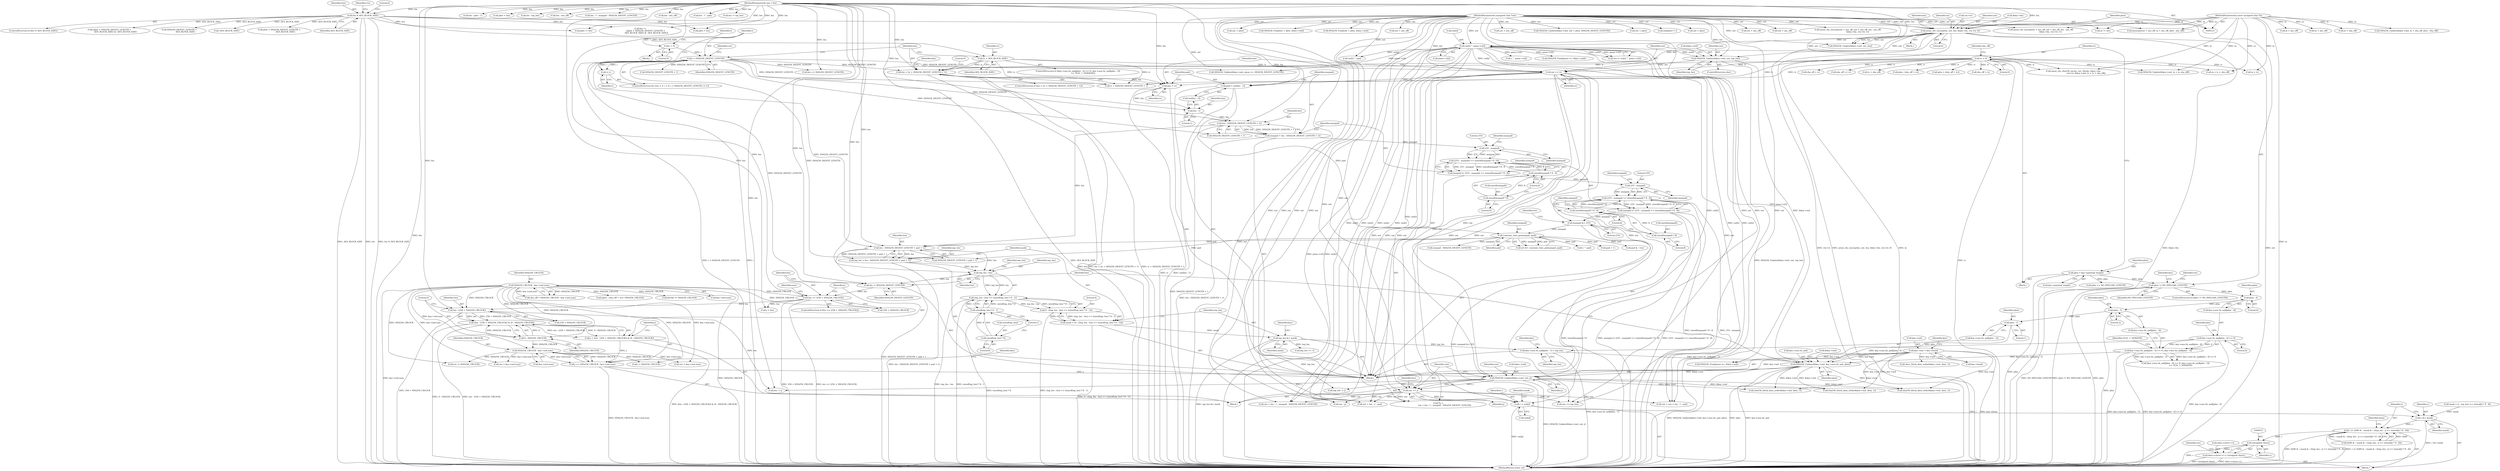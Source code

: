 digraph "0_openssl_68595c0c2886e7942a14f98c17a55a88afb6c292_0@pointer" {
"1000870" [label="(Call,c = out[j])"];
"1000580" [label="(Call,out += iv)"];
"1000142" [label="(Call,iv = 0)"];
"1000534" [label="(Call,iv = AES_BLOCK_SIZE)"];
"1000169" [label="(Call,len % AES_BLOCK_SIZE)"];
"1000127" [label="(MethodParameterIn,size_t len)"];
"1000553" [label="(Call,out[i] ^ pmac->c[i])"];
"1000480" [label="(Call,aesni_cbc_encrypt(in, out, len, &key->ks, ctx->iv, 0))"];
"1000126" [label="(MethodParameterIn,const unsigned char *in)"];
"1000125" [label="(MethodParameterIn,unsigned char *out)"];
"1000573" [label="(Call,SHA256_Update(&key->md, out, inp_len))"];
"1000724" [label="(Call,out += j)"];
"1000717" [label="(Call,SHA256_Update(&key->md, out, j))"];
"1000676" [label="(Call,SHA256_Update(&key->md, key->aux.tls_aad, plen))"];
"1000669" [label="(Call,key->md = key->head)"];
"1000512" [label="(Call,key->aux.tls_aad[plen - 4] << 8 | key->aux.tls_aad[plen - 3])"];
"1000513" [label="(Call,key->aux.tls_aad[plen - 4] << 8)"];
"1000658" [label="(Call,key->aux.tls_aad[plen - 1] = inp_len)"];
"1000655" [label="(Call,inp_len &= mask)"];
"1000641" [label="(Call,mask = (0 - ((inp_len - len) >> (sizeof(inp_len) * 8 - 1))))"];
"1000643" [label="(Call,0 - ((inp_len - len) >> (sizeof(inp_len) * 8 - 1)))"];
"1000645" [label="(Call,(inp_len - len) >> (sizeof(inp_len) * 8 - 1))"];
"1000646" [label="(Call,inp_len - len)"];
"1000632" [label="(Call,inp_len = len - (SHA256_DIGEST_LENGTH + pad + 1))"];
"1000634" [label="(Call,len - (SHA256_DIGEST_LENGTH + pad + 1))"];
"1000595" [label="(Call,len - (SHA256_DIGEST_LENGTH + 1))"];
"1000590" [label="(Call,len - 1)"];
"1000583" [label="(Call,len -= iv)"];
"1000563" [label="(Call,len < (iv + SHA256_DIGEST_LENGTH + 1))"];
"1000546" [label="(Call,i < SHA256_DIGEST_LENGTH)"];
"1000549" [label="(Call,i++)"];
"1000543" [label="(Call,i = 0)"];
"1000629" [label="(Call,constant_time_ge(maxpad, pad))"];
"1000624" [label="(Call,maxpad &= 255)"];
"1000612" [label="(Call,maxpad |= (255 - maxpad) >> (sizeof(maxpad) * 8 - 8))"];
"1000614" [label="(Call,(255 - maxpad) >> (sizeof(maxpad) * 8 - 8))"];
"1000615" [label="(Call,255 - maxpad)"];
"1000600" [label="(Call,maxpad |= (255 - maxpad) >> (sizeof(maxpad) * 8 - 8))"];
"1000602" [label="(Call,(255 - maxpad) >> (sizeof(maxpad) * 8 - 8))"];
"1000603" [label="(Call,255 - maxpad)"];
"1000593" [label="(Call,maxpad = len - (SHA256_DIGEST_LENGTH + 1))"];
"1000606" [label="(Call,sizeof(maxpad) * 8 - 8)"];
"1000607" [label="(Call,sizeof(maxpad) * 8)"];
"1000618" [label="(Call,sizeof(maxpad) * 8 - 8)"];
"1000619" [label="(Call,sizeof(maxpad) * 8)"];
"1000586" [label="(Call,pad = out[len - 1])"];
"1000649" [label="(Call,sizeof(inp_len) * 8 - 1)"];
"1000650" [label="(Call,sizeof(inp_len) * 8)"];
"1000665" [label="(Call,plen - 1)"];
"1000530" [label="(Call,plen - 3)"];
"1000520" [label="(Call,plen - 4)"];
"1000493" [label="(Call,plen != NO_PAYLOAD_LENGTH)"];
"1000136" [label="(Call,plen = key->payload_length)"];
"1000708" [label="(Call,j += SHA256_CBLOCK - key->md.num)"];
"1000710" [label="(Call,SHA256_CBLOCK - key->md.num)"];
"1000705" [label="(Call,0 - SHA256_CBLOCK)"];
"1000156" [label="(Call,SHA256_CBLOCK - key->md.num)"];
"1000697" [label="(Call,j = (len - (256 + SHA256_CBLOCK)) & (0 - SHA256_CBLOCK))"];
"1000699" [label="(Call,(len - (256 + SHA256_CBLOCK)) & (0 - SHA256_CBLOCK))"];
"1000700" [label="(Call,len - (256 + SHA256_CBLOCK))"];
"1000691" [label="(Call,len >= (256 + SHA256_CBLOCK))"];
"1000687" [label="(Call,len -= SHA256_DIGEST_LENGTH)"];
"1000887" [label="(Call,c &= mask)"];
"1000890" [label="(Call,c |= 0x80 & ~mask & ~((inp_len - j) >> (sizeof(j) * 8 - 8)))"];
"1000914" [label="(Call,(unsigned char)c)"];
"1000907" [label="(Call,data->c[res++] = (unsigned char)c)"];
"1000726" [label="(Identifier,j)"];
"1000708" [label="(Call,j += SHA256_CBLOCK - key->md.num)"];
"1000618" [label="(Call,sizeof(maxpad) * 8 - 8)"];
"1000538" [label="(ControlStructure,for (res = 0, i = 0; i < SHA256_DIGEST_LENGTH; i++))"];
"1000611" [label="(Literal,8)"];
"1000656" [label="(Identifier,inp_len)"];
"1000549" [label="(Call,i++)"];
"1000876" [label="(Identifier,mask)"];
"1000691" [label="(Call,len >= (256 + SHA256_CBLOCK))"];
"1000605" [label="(Identifier,maxpad)"];
"1000188" [label="(Call,len !=\n                 ((plen + SHA256_DIGEST_LENGTH +\n                   AES_BLOCK_SIZE) & -AES_BLOCK_SIZE))"];
"1000461" [label="(Block,)"];
"1001879" [label="(Call,pad & ~res)"];
"1000622" [label="(Literal,8)"];
"1000720" [label="(Identifier,key)"];
"1000393" [label="(Call,SHA256_Final(out + plen, &key->md))"];
"1000574" [label="(Call,&key->md)"];
"1000483" [label="(Identifier,len)"];
"1000671" [label="(Identifier,key)"];
"1000706" [label="(Literal,0)"];
"1000724" [label="(Call,out += j)"];
"1000890" [label="(Call,c |= 0x80 & ~mask & ~((inp_len - j) >> (sizeof(j) * 8 - 8)))"];
"1000572" [label="(ControlStructure,else)"];
"1000544" [label="(Identifier,i)"];
"1000183" [label="(Call,plen = len)"];
"1001743" [label="(Call,maxpad - SHA256_DIGEST_LENGTH)"];
"1000532" [label="(Literal,3)"];
"1000262" [label="(Call,in + iv)"];
"1001696" [label="(Call,sha1_block_data_order(&key->md, data, 1))"];
"1000648" [label="(Identifier,len)"];
"1000709" [label="(Identifier,j)"];
"1000693" [label="(Call,256 + SHA256_CBLOCK)"];
"1000443" [label="(Call,in + aes_off)"];
"1000634" [label="(Call,len - (SHA256_DIGEST_LENGTH + pad + 1))"];
"1000125" [label="(MethodParameterIn,unsigned char *out)"];
"1000285" [label="(Call,iv + sha_off)"];
"1000369" [label="(Call,SHA256_Final(out + plen, &key->md))"];
"1000670" [label="(Call,key->md)"];
"1000481" [label="(Identifier,in)"];
"1000613" [label="(Identifier,maxpad)"];
"1000535" [label="(Identifier,iv)"];
"1000446" [label="(Call,out + aes_off)"];
"1000426" [label="(Call,out + aes_off)"];
"1000257" [label="(Call,SHA256_Update(&key->md, in + iv, sha_off))"];
"1001710" [label="(Call,SHA256_Update(&key->md, pmac->c, SHA256_DIGEST_LENGTH))"];
"1000646" [label="(Call,inp_len - len)"];
"1000585" [label="(Identifier,iv)"];
"1000520" [label="(Call,plen - 4)"];
"1000701" [label="(Identifier,len)"];
"1000681" [label="(Call,key->aux.tls_aad)"];
"1000737" [label="(Identifier,mac)"];
"1000914" [label="(Call,(unsigned char)c)"];
"1000564" [label="(Identifier,len)"];
"1000624" [label="(Call,maxpad &= 255)"];
"1001887" [label="(Call,out + len - 1 - pad)"];
"1000587" [label="(Identifier,pad)"];
"1000128" [label="(Block,)"];
"1000595" [label="(Call,len - (SHA256_DIGEST_LENGTH + 1))"];
"1001822" [label="(Call,c ^ pmac->c[i])"];
"1000363" [label="(Call,in + aes_off)"];
"1000513" [label="(Call,key->aux.tls_aad[plen - 4] << 8)"];
"1000539" [label="(Block,)"];
"1000666" [label="(Identifier,plen)"];
"1000712" [label="(Call,key->md.num)"];
"1000619" [label="(Call,sizeof(maxpad) * 8)"];
"1000143" [label="(Identifier,iv)"];
"1000407" [label="(Call,len - plen - 1)"];
"1000722" [label="(Identifier,out)"];
"1000250" [label="(Call,plen - (sha_off + iv))"];
"1000592" [label="(Literal,1)"];
"1000606" [label="(Call,sizeof(maxpad) * 8 - 8)"];
"1000692" [label="(Identifier,len)"];
"1000892" [label="(Call,0x80 & ~mask & ~((inp_len - j) >> (sizeof(j) * 8 - 8)))"];
"1000522" [label="(Literal,4)"];
"1000565" [label="(Call,iv + SHA256_DIGEST_LENGTH + 1)"];
"1000514" [label="(Call,key->aux.tls_aad[plen - 4])"];
"1000521" [label="(Identifier,plen)"];
"1000697" [label="(Call,j = (len - (256 + SHA256_CBLOCK)) & (0 - SHA256_CBLOCK))"];
"1000916" [label="(Identifier,c)"];
"1000356" [label="(Call,in != out)"];
"1000573" [label="(Call,SHA256_Update(&key->md, out, inp_len))"];
"1000662" [label="(Identifier,key)"];
"1000667" [label="(Literal,1)"];
"1001383" [label="(Call,sha256_block_data_order(&key->md, data, 1))"];
"1000698" [label="(Identifier,j)"];
"1000889" [label="(Identifier,mask)"];
"1000576" [label="(Identifier,key)"];
"1000563" [label="(Call,len < (iv + SHA256_DIGEST_LENGTH + 1))"];
"1000547" [label="(Identifier,i)"];
"1000676" [label="(Call,SHA256_Update(&key->md, key->aux.tls_aad, plen))"];
"1000488" [label="(Call,ctx->iv)"];
"1000642" [label="(Identifier,mask)"];
"1000582" [label="(Identifier,iv)"];
"1000412" [label="(Call,plen < len)"];
"1000687" [label="(Call,len -= SHA256_DIGEST_LENGTH)"];
"1000180" [label="(Call,plen == NO_PAYLOAD_LENGTH)"];
"1000127" [label="(MethodParameterIn,size_t len)"];
"1000534" [label="(Call,iv = AES_BLOCK_SIZE)"];
"1000603" [label="(Call,255 - maxpad)"];
"1000597" [label="(Call,SHA256_DIGEST_LENGTH + 1)"];
"1000590" [label="(Call,len - 1)"];
"1000579" [label="(Identifier,inp_len)"];
"1001632" [label="(Call,SHA256_Final(pmac->c, &key->md))"];
"1000628" [label="(Identifier,ret)"];
"1000658" [label="(Call,key->aux.tls_aad[plen - 1] = inp_len)"];
"1000891" [label="(Identifier,c)"];
"1000696" [label="(Block,)"];
"1000359" [label="(Call,memcpy(out + aes_off, in + aes_off, plen - aes_off))"];
"1000644" [label="(Literal,0)"];
"1000725" [label="(Identifier,out)"];
"1000710" [label="(Call,SHA256_CBLOCK - key->md.num)"];
"1000384" [label="(Call,SHA256_Update(&key->md, out + plen, SHA256_DIGEST_LENGTH))"];
"1000493" [label="(Call,plen != NO_PAYLOAD_LENGTH)"];
"1000907" [label="(Call,data->c[res++] = (unsigned char)c)"];
"1000249" [label="(Call,(plen - (sha_off + iv)) / SHA256_CBLOCK)"];
"1000620" [label="(Call,sizeof(maxpad))"];
"1000370" [label="(Call,out + plen)"];
"1001663" [label="(Call,len - inp_len)"];
"1000137" [label="(Identifier,plen)"];
"1000429" [label="(Call,len - aes_off)"];
"1001739" [label="(Call,len - 1 - maxpad - SHA256_DIGEST_LENGTH)"];
"1000609" [label="(Identifier,maxpad)"];
"1000888" [label="(Identifier,c)"];
"1000659" [label="(Call,key->aux.tls_aad[plen - 1])"];
"1000171" [label="(Identifier,AES_BLOCK_SIZE)"];
"1000608" [label="(Call,sizeof(maxpad))"];
"1001735" [label="(Call,*p =\n                    out + len - 1 - maxpad - SHA256_DIGEST_LENGTH)"];
"1000545" [label="(Literal,0)"];
"1000711" [label="(Identifier,SHA256_CBLOCK)"];
"1000580" [label="(Call,out += iv)"];
"1000554" [label="(Call,out[i])"];
"1000562" [label="(ControlStructure,if (len < (iv + SHA256_DIGEST_LENGTH + 1)))"];
"1000533" [label="(Identifier,TLS1_1_VERSION)"];
"1000417" [label="(Call,out[plen] = l)"];
"1000394" [label="(Call,out + plen)"];
"1000673" [label="(Call,key->head)"];
"1000645" [label="(Call,(inp_len - len) >> (sizeof(inp_len) * 8 - 1))"];
"1000288" [label="(Call,blocks *= SHA256_CBLOCK)"];
"1001727" [label="(Call,out += inp_len)"];
"1000523" [label="(Literal,8)"];
"1000875" [label="(Call,mask = (j - inp_len) >> (sizeof(j) * 8 - 8))"];
"1000631" [label="(Identifier,pad)"];
"1000147" [label="(Identifier,sha_off)"];
"1000548" [label="(Identifier,SHA256_DIGEST_LENGTH)"];
"1000543" [label="(Call,i = 0)"];
"1000871" [label="(Identifier,c)"];
"1000654" [label="(Literal,1)"];
"1000242" [label="(Call,plen > (sha_off + iv))"];
"1000244" [label="(Call,sha_off + iv)"];
"1000546" [label="(Call,i < SHA256_DIGEST_LENGTH)"];
"1000168" [label="(ControlStructure,if (len % AES_BLOCK_SIZE))"];
"1000583" [label="(Call,len -= iv)"];
"1000853" [label="(Call,res = key->md.num)"];
"1000578" [label="(Identifier,out)"];
"1000908" [label="(Call,data->c[res++])"];
"1000423" [label="(Call,out + aes_off)"];
"1000571" [label="(Literal,0)"];
"1000190" [label="(Call,(plen + SHA256_DIGEST_LENGTH +\n                   AES_BLOCK_SIZE) & -AES_BLOCK_SIZE)"];
"1000170" [label="(Identifier,len)"];
"1000730" [label="(Call,inp_len -= j)"];
"1000677" [label="(Call,&key->md)"];
"1000614" [label="(Call,(255 - maxpad) >> (sizeof(maxpad) * 8 - 8))"];
"1000550" [label="(Identifier,i)"];
"1000636" [label="(Call,SHA256_DIGEST_LENGTH + pad + 1)"];
"1000584" [label="(Identifier,len)"];
"1000510" [label="(ControlStructure,if ((key->aux.tls_aad[plen - 4] << 8 | key->aux.tls_aad[plen - 3])\n                >= TLS1_1_VERSION))"];
"1001099" [label="(Call,i < SHA256_CBLOCK)"];
"1000910" [label="(Identifier,data)"];
"1000530" [label="(Call,plen - 3)"];
"1000650" [label="(Call,sizeof(inp_len) * 8)"];
"1000627" [label="(Call,ret &= constant_time_ge(maxpad, pad))"];
"1000158" [label="(Call,key->md.num)"];
"1001935" [label="(Call,SHA256_Update(&key->md, out, len))"];
"1000495" [label="(Identifier,NO_PAYLOAD_LENGTH)"];
"1000588" [label="(Call,out[len - 1])"];
"1000144" [label="(Literal,0)"];
"1000617" [label="(Identifier,maxpad)"];
"1000604" [label="(Literal,255)"];
"1000449" [label="(Call,len - aes_off)"];
"1000193" [label="(Call,SHA256_DIGEST_LENGTH +\n                   AES_BLOCK_SIZE)"];
"1000482" [label="(Identifier,out)"];
"1000492" [label="(ControlStructure,if (plen != NO_PAYLOAD_LENGTH))"];
"1000616" [label="(Literal,255)"];
"1000727" [label="(Call,len -= j)"];
"1000641" [label="(Call,mask = (0 - ((inp_len - len) >> (sizeof(inp_len) * 8 - 1))))"];
"1000718" [label="(Call,&key->md)"];
"1000552" [label="(Identifier,res)"];
"1000138" [label="(Call,key->payload_length)"];
"1000717" [label="(Call,SHA256_Update(&key->md, out, j))"];
"1000142" [label="(Call,iv = 0)"];
"1000705" [label="(Call,0 - SHA256_CBLOCK)"];
"1001737" [label="(Call,out + len - 1 - maxpad - SHA256_DIGEST_LENGTH)"];
"1000633" [label="(Identifier,inp_len)"];
"1000655" [label="(Call,inp_len &= mask)"];
"1000169" [label="(Call,len % AES_BLOCK_SIZE)"];
"1000496" [label="(Block,)"];
"1000360" [label="(Call,out + aes_off)"];
"1000632" [label="(Call,inp_len = len - (SHA256_DIGEST_LENGTH + pad + 1))"];
"1000702" [label="(Call,256 + SHA256_CBLOCK)"];
"1000700" [label="(Call,len - (256 + SHA256_CBLOCK))"];
"1000643" [label="(Call,0 - ((inp_len - len) >> (sizeof(inp_len) * 8 - 1)))"];
"1000581" [label="(Identifier,out)"];
"1000176" [label="(Identifier,ctx)"];
"1000484" [label="(Call,&key->ks)"];
"1000591" [label="(Identifier,len)"];
"1001889" [label="(Call,len - 1 - pad)"];
"1000586" [label="(Call,pad = out[len - 1])"];
"1000511" [label="(Call,(key->aux.tls_aad[plen - 4] << 8 | key->aux.tls_aad[plen - 3])\n                >= TLS1_1_VERSION)"];
"1001944" [label="(MethodReturn,static int)"];
"1000283" [label="(Call,in + iv + sha_off)"];
"1001909" [label="(Call,out[i] ^ pad)"];
"1000652" [label="(Identifier,inp_len)"];
"1000635" [label="(Identifier,len)"];
"1000596" [label="(Identifier,len)"];
"1001938" [label="(Identifier,key)"];
"1000918" [label="(Call,res != SHA256_CBLOCK)"];
"1001730" [label="(Call,len -= inp_len)"];
"1000668" [label="(Identifier,inp_len)"];
"1000868" [label="(Block,)"];
"1000607" [label="(Call,sizeof(maxpad) * 8)"];
"1001719" [label="(Call,SHA256_Final(pmac->c, &key->md))"];
"1000602" [label="(Call,(255 - maxpad) >> (sizeof(maxpad) * 8 - 8))"];
"1000507" [label="(Identifier,ret)"];
"1001622" [label="(Call,len += SHA256_DIGEST_LENGTH)"];
"1000612" [label="(Call,maxpad |= (255 - maxpad) >> (sizeof(maxpad) * 8 - 8))"];
"1001625" [label="(Call,res = key->md.num)"];
"1001799" [label="(Call,c ^ pad)"];
"1000551" [label="(Call,res |= out[i] ^ pmac->c[i])"];
"1000268" [label="(Call,aesni_cbc_sha256_enc(in, out, blocks, &key->ks,\n                                       ctx->iv, &key->md, in + iv + sha_off))"];
"1000630" [label="(Identifier,maxpad)"];
"1001148" [label="(Call,sha256_block_data_order(&key->md, data, 1))"];
"1000690" [label="(ControlStructure,if (len >= (256 + SHA256_CBLOCK)))"];
"1000870" [label="(Call,c = out[j])"];
"1000626" [label="(Literal,255)"];
"1000531" [label="(Identifier,plen)"];
"1000442" [label="(Call,aesni_cbc_encrypt(in + aes_off, out + aes_off, len - aes_off,\n                              &key->ks, ctx->iv, 1))"];
"1000491" [label="(Literal,0)"];
"1000157" [label="(Identifier,SHA256_CBLOCK)"];
"1000601" [label="(Identifier,maxpad)"];
"1000651" [label="(Call,sizeof(inp_len))"];
"1000621" [label="(Identifier,maxpad)"];
"1000638" [label="(Call,pad + 1)"];
"1000136" [label="(Call,plen = key->payload_length)"];
"1000863" [label="(Call,j < len)"];
"1000623" [label="(Literal,8)"];
"1000512" [label="(Call,key->aux.tls_aad[plen - 4] << 8 | key->aux.tls_aad[plen - 3])"];
"1000707" [label="(Identifier,SHA256_CBLOCK)"];
"1000688" [label="(Identifier,len)"];
"1000872" [label="(Call,out[j])"];
"1000252" [label="(Call,sha_off + iv)"];
"1000649" [label="(Call,sizeof(inp_len) * 8 - 1)"];
"1000422" [label="(Call,aesni_cbc_encrypt(out + aes_off, out + aes_off, len - aes_off,\n                              &key->ks, ctx->iv, 1))"];
"1000126" [label="(MethodParameterIn,const unsigned char *in)"];
"1000629" [label="(Call,constant_time_ge(maxpad, pad))"];
"1000524" [label="(Call,key->aux.tls_aad[plen - 3])"];
"1000553" [label="(Call,out[i] ^ pmac->c[i])"];
"1000344" [label="(Call,in + sha_off)"];
"1000480" [label="(Call,aesni_cbc_encrypt(in, out, len, &key->ks, ctx->iv, 0))"];
"1000336" [label="(Call,sha_off += iv)"];
"1001885" [label="(Call,out = out + len - 1 - pad)"];
"1000536" [label="(Identifier,AES_BLOCK_SIZE)"];
"1000196" [label="(Call,-AES_BLOCK_SIZE)"];
"1000657" [label="(Identifier,mask)"];
"1000557" [label="(Call,pmac->c[i])"];
"1000567" [label="(Call,SHA256_DIGEST_LENGTH + 1)"];
"1000669" [label="(Call,key->md = key->head)"];
"1000154" [label="(Call,sha_off = SHA256_CBLOCK - key->md.num)"];
"1000686" [label="(Identifier,plen)"];
"1000625" [label="(Identifier,maxpad)"];
"1000887" [label="(Call,c &= mask)"];
"1000615" [label="(Call,255 - maxpad)"];
"1000600" [label="(Call,maxpad |= (255 - maxpad) >> (sizeof(maxpad) * 8 - 8))"];
"1000679" [label="(Identifier,key)"];
"1001749" [label="(Call,out - p)"];
"1000594" [label="(Identifier,maxpad)"];
"1000749" [label="(Call,inp_len << 3)"];
"1000919" [label="(Identifier,res)"];
"1000173" [label="(Literal,0)"];
"1000689" [label="(Identifier,SHA256_DIGEST_LENGTH)"];
"1000723" [label="(Identifier,j)"];
"1000610" [label="(Literal,8)"];
"1000527" [label="(Identifier,key)"];
"1000699" [label="(Call,(len - (256 + SHA256_CBLOCK)) & (0 - SHA256_CBLOCK))"];
"1000593" [label="(Call,maxpad = len - (SHA256_DIGEST_LENGTH + 1))"];
"1000156" [label="(Call,SHA256_CBLOCK - key->md.num)"];
"1000949" [label="(Call,sha256_block_data_order(&key->md, data, 1))"];
"1000653" [label="(Literal,8)"];
"1000191" [label="(Call,plen + SHA256_DIGEST_LENGTH +\n                   AES_BLOCK_SIZE)"];
"1000665" [label="(Call,plen - 1)"];
"1000647" [label="(Identifier,inp_len)"];
"1000494" [label="(Identifier,plen)"];
"1000339" [label="(Call,SHA256_Update(&key->md, in + sha_off, plen - sha_off))"];
"1000389" [label="(Call,out + plen)"];
"1000351" [label="(Call,plen != len)"];
"1000728" [label="(Identifier,len)"];
"1000870" -> "1000868"  [label="AST: "];
"1000870" -> "1000872"  [label="CFG: "];
"1000871" -> "1000870"  [label="AST: "];
"1000872" -> "1000870"  [label="AST: "];
"1000876" -> "1000870"  [label="CFG: "];
"1000870" -> "1001944"  [label="DDG: out[j]"];
"1000580" -> "1000870"  [label="DDG: out"];
"1000724" -> "1000870"  [label="DDG: out"];
"1000125" -> "1000870"  [label="DDG: out"];
"1000870" -> "1000887"  [label="DDG: c"];
"1000580" -> "1000496"  [label="AST: "];
"1000580" -> "1000582"  [label="CFG: "];
"1000581" -> "1000580"  [label="AST: "];
"1000582" -> "1000580"  [label="AST: "];
"1000584" -> "1000580"  [label="CFG: "];
"1000142" -> "1000580"  [label="DDG: iv"];
"1000534" -> "1000580"  [label="DDG: iv"];
"1000553" -> "1000580"  [label="DDG: out[i]"];
"1000573" -> "1000580"  [label="DDG: out"];
"1000125" -> "1000580"  [label="DDG: out"];
"1000580" -> "1000586"  [label="DDG: out"];
"1000580" -> "1000717"  [label="DDG: out"];
"1000580" -> "1000724"  [label="DDG: out"];
"1000580" -> "1001727"  [label="DDG: out"];
"1000580" -> "1001735"  [label="DDG: out"];
"1000580" -> "1001737"  [label="DDG: out"];
"1000580" -> "1001749"  [label="DDG: out"];
"1000580" -> "1001885"  [label="DDG: out"];
"1000580" -> "1001887"  [label="DDG: out"];
"1000142" -> "1000128"  [label="AST: "];
"1000142" -> "1000144"  [label="CFG: "];
"1000143" -> "1000142"  [label="AST: "];
"1000144" -> "1000142"  [label="AST: "];
"1000147" -> "1000142"  [label="CFG: "];
"1000142" -> "1001944"  [label="DDG: iv"];
"1000142" -> "1000242"  [label="DDG: iv"];
"1000142" -> "1000244"  [label="DDG: iv"];
"1000142" -> "1000250"  [label="DDG: iv"];
"1000142" -> "1000252"  [label="DDG: iv"];
"1000142" -> "1000257"  [label="DDG: iv"];
"1000142" -> "1000262"  [label="DDG: iv"];
"1000142" -> "1000268"  [label="DDG: iv"];
"1000142" -> "1000283"  [label="DDG: iv"];
"1000142" -> "1000285"  [label="DDG: iv"];
"1000142" -> "1000336"  [label="DDG: iv"];
"1000142" -> "1000563"  [label="DDG: iv"];
"1000142" -> "1000565"  [label="DDG: iv"];
"1000142" -> "1000583"  [label="DDG: iv"];
"1000534" -> "1000510"  [label="AST: "];
"1000534" -> "1000536"  [label="CFG: "];
"1000535" -> "1000534"  [label="AST: "];
"1000536" -> "1000534"  [label="AST: "];
"1000564" -> "1000534"  [label="CFG: "];
"1000534" -> "1001944"  [label="DDG: AES_BLOCK_SIZE"];
"1000169" -> "1000534"  [label="DDG: AES_BLOCK_SIZE"];
"1000534" -> "1000563"  [label="DDG: iv"];
"1000534" -> "1000565"  [label="DDG: iv"];
"1000534" -> "1000583"  [label="DDG: iv"];
"1000169" -> "1000168"  [label="AST: "];
"1000169" -> "1000171"  [label="CFG: "];
"1000170" -> "1000169"  [label="AST: "];
"1000171" -> "1000169"  [label="AST: "];
"1000173" -> "1000169"  [label="CFG: "];
"1000176" -> "1000169"  [label="CFG: "];
"1000169" -> "1001944"  [label="DDG: len % AES_BLOCK_SIZE"];
"1000169" -> "1001944"  [label="DDG: AES_BLOCK_SIZE"];
"1000169" -> "1001944"  [label="DDG: len"];
"1000127" -> "1000169"  [label="DDG: len"];
"1000169" -> "1000183"  [label="DDG: len"];
"1000169" -> "1000188"  [label="DDG: len"];
"1000169" -> "1000190"  [label="DDG: AES_BLOCK_SIZE"];
"1000169" -> "1000191"  [label="DDG: AES_BLOCK_SIZE"];
"1000169" -> "1000193"  [label="DDG: AES_BLOCK_SIZE"];
"1000169" -> "1000196"  [label="DDG: AES_BLOCK_SIZE"];
"1000169" -> "1000351"  [label="DDG: len"];
"1000169" -> "1000480"  [label="DDG: len"];
"1000127" -> "1000123"  [label="AST: "];
"1000127" -> "1001944"  [label="DDG: len"];
"1000127" -> "1000183"  [label="DDG: len"];
"1000127" -> "1000188"  [label="DDG: len"];
"1000127" -> "1000351"  [label="DDG: len"];
"1000127" -> "1000407"  [label="DDG: len"];
"1000127" -> "1000412"  [label="DDG: len"];
"1000127" -> "1000429"  [label="DDG: len"];
"1000127" -> "1000449"  [label="DDG: len"];
"1000127" -> "1000480"  [label="DDG: len"];
"1000127" -> "1000563"  [label="DDG: len"];
"1000127" -> "1000583"  [label="DDG: len"];
"1000127" -> "1000590"  [label="DDG: len"];
"1000127" -> "1000595"  [label="DDG: len"];
"1000127" -> "1000634"  [label="DDG: len"];
"1000127" -> "1000646"  [label="DDG: len"];
"1000127" -> "1000687"  [label="DDG: len"];
"1000127" -> "1000691"  [label="DDG: len"];
"1000127" -> "1000700"  [label="DDG: len"];
"1000127" -> "1000727"  [label="DDG: len"];
"1000127" -> "1000863"  [label="DDG: len"];
"1000127" -> "1001622"  [label="DDG: len"];
"1000127" -> "1001663"  [label="DDG: len"];
"1000127" -> "1001730"  [label="DDG: len"];
"1000127" -> "1001739"  [label="DDG: len"];
"1000127" -> "1001889"  [label="DDG: len"];
"1000127" -> "1001935"  [label="DDG: len"];
"1000553" -> "1000551"  [label="AST: "];
"1000553" -> "1000557"  [label="CFG: "];
"1000554" -> "1000553"  [label="AST: "];
"1000557" -> "1000553"  [label="AST: "];
"1000551" -> "1000553"  [label="CFG: "];
"1000553" -> "1001944"  [label="DDG: out[i]"];
"1000553" -> "1001944"  [label="DDG: pmac->c[i]"];
"1000553" -> "1000551"  [label="DDG: out[i]"];
"1000553" -> "1000551"  [label="DDG: pmac->c[i]"];
"1000480" -> "1000553"  [label="DDG: out"];
"1000125" -> "1000553"  [label="DDG: out"];
"1000553" -> "1000573"  [label="DDG: out[i]"];
"1000553" -> "1000717"  [label="DDG: out[i]"];
"1000553" -> "1000724"  [label="DDG: out[i]"];
"1000553" -> "1001632"  [label="DDG: pmac->c[i]"];
"1000553" -> "1001710"  [label="DDG: pmac->c[i]"];
"1000553" -> "1001719"  [label="DDG: pmac->c[i]"];
"1000553" -> "1001727"  [label="DDG: out[i]"];
"1000553" -> "1001735"  [label="DDG: out[i]"];
"1000553" -> "1001737"  [label="DDG: out[i]"];
"1000553" -> "1001749"  [label="DDG: out[i]"];
"1000553" -> "1001822"  [label="DDG: pmac->c[i]"];
"1000553" -> "1001885"  [label="DDG: out[i]"];
"1000553" -> "1001887"  [label="DDG: out[i]"];
"1000553" -> "1001909"  [label="DDG: out[i]"];
"1000480" -> "1000461"  [label="AST: "];
"1000480" -> "1000491"  [label="CFG: "];
"1000481" -> "1000480"  [label="AST: "];
"1000482" -> "1000480"  [label="AST: "];
"1000483" -> "1000480"  [label="AST: "];
"1000484" -> "1000480"  [label="AST: "];
"1000488" -> "1000480"  [label="AST: "];
"1000491" -> "1000480"  [label="AST: "];
"1000494" -> "1000480"  [label="CFG: "];
"1000480" -> "1001944"  [label="DDG: ctx->iv"];
"1000480" -> "1001944"  [label="DDG: aesni_cbc_encrypt(in, out, len, &key->ks, ctx->iv, 0)"];
"1000480" -> "1001944"  [label="DDG: in"];
"1000480" -> "1001944"  [label="DDG: &key->ks"];
"1000480" -> "1001944"  [label="DDG: out"];
"1000126" -> "1000480"  [label="DDG: in"];
"1000125" -> "1000480"  [label="DDG: out"];
"1000480" -> "1000563"  [label="DDG: len"];
"1000480" -> "1000573"  [label="DDG: out"];
"1000480" -> "1001935"  [label="DDG: out"];
"1000480" -> "1001935"  [label="DDG: len"];
"1000126" -> "1000123"  [label="AST: "];
"1000126" -> "1001944"  [label="DDG: in"];
"1000126" -> "1000257"  [label="DDG: in"];
"1000126" -> "1000262"  [label="DDG: in"];
"1000126" -> "1000268"  [label="DDG: in"];
"1000126" -> "1000283"  [label="DDG: in"];
"1000126" -> "1000339"  [label="DDG: in"];
"1000126" -> "1000344"  [label="DDG: in"];
"1000126" -> "1000356"  [label="DDG: in"];
"1000126" -> "1000359"  [label="DDG: in"];
"1000126" -> "1000363"  [label="DDG: in"];
"1000126" -> "1000442"  [label="DDG: in"];
"1000126" -> "1000443"  [label="DDG: in"];
"1000125" -> "1000123"  [label="AST: "];
"1000125" -> "1001944"  [label="DDG: out"];
"1000125" -> "1000268"  [label="DDG: out"];
"1000125" -> "1000356"  [label="DDG: out"];
"1000125" -> "1000359"  [label="DDG: out"];
"1000125" -> "1000360"  [label="DDG: out"];
"1000125" -> "1000369"  [label="DDG: out"];
"1000125" -> "1000370"  [label="DDG: out"];
"1000125" -> "1000384"  [label="DDG: out"];
"1000125" -> "1000389"  [label="DDG: out"];
"1000125" -> "1000393"  [label="DDG: out"];
"1000125" -> "1000394"  [label="DDG: out"];
"1000125" -> "1000417"  [label="DDG: out"];
"1000125" -> "1000422"  [label="DDG: out"];
"1000125" -> "1000423"  [label="DDG: out"];
"1000125" -> "1000426"  [label="DDG: out"];
"1000125" -> "1000442"  [label="DDG: out"];
"1000125" -> "1000446"  [label="DDG: out"];
"1000125" -> "1000573"  [label="DDG: out"];
"1000125" -> "1000586"  [label="DDG: out"];
"1000125" -> "1000717"  [label="DDG: out"];
"1000125" -> "1000724"  [label="DDG: out"];
"1000125" -> "1001727"  [label="DDG: out"];
"1000125" -> "1001735"  [label="DDG: out"];
"1000125" -> "1001737"  [label="DDG: out"];
"1000125" -> "1001749"  [label="DDG: out"];
"1000125" -> "1001885"  [label="DDG: out"];
"1000125" -> "1001887"  [label="DDG: out"];
"1000125" -> "1001909"  [label="DDG: out"];
"1000125" -> "1001935"  [label="DDG: out"];
"1000573" -> "1000572"  [label="AST: "];
"1000573" -> "1000579"  [label="CFG: "];
"1000574" -> "1000573"  [label="AST: "];
"1000578" -> "1000573"  [label="AST: "];
"1000579" -> "1000573"  [label="AST: "];
"1000581" -> "1000573"  [label="CFG: "];
"1000573" -> "1001944"  [label="DDG: SHA256_Update(&key->md, out, inp_len)"];
"1000573" -> "1000676"  [label="DDG: &key->md"];
"1000724" -> "1000696"  [label="AST: "];
"1000724" -> "1000726"  [label="CFG: "];
"1000725" -> "1000724"  [label="AST: "];
"1000726" -> "1000724"  [label="AST: "];
"1000728" -> "1000724"  [label="CFG: "];
"1000717" -> "1000724"  [label="DDG: j"];
"1000717" -> "1000724"  [label="DDG: out"];
"1000724" -> "1001727"  [label="DDG: out"];
"1000724" -> "1001735"  [label="DDG: out"];
"1000724" -> "1001737"  [label="DDG: out"];
"1000724" -> "1001749"  [label="DDG: out"];
"1000724" -> "1001885"  [label="DDG: out"];
"1000724" -> "1001887"  [label="DDG: out"];
"1000717" -> "1000696"  [label="AST: "];
"1000717" -> "1000723"  [label="CFG: "];
"1000718" -> "1000717"  [label="AST: "];
"1000722" -> "1000717"  [label="AST: "];
"1000723" -> "1000717"  [label="AST: "];
"1000725" -> "1000717"  [label="CFG: "];
"1000717" -> "1001944"  [label="DDG: SHA256_Update(&key->md, out, j)"];
"1000676" -> "1000717"  [label="DDG: &key->md"];
"1000669" -> "1000717"  [label="DDG: key->md"];
"1000708" -> "1000717"  [label="DDG: j"];
"1000717" -> "1000727"  [label="DDG: j"];
"1000717" -> "1000730"  [label="DDG: j"];
"1000717" -> "1000949"  [label="DDG: &key->md"];
"1000717" -> "1001148"  [label="DDG: &key->md"];
"1000717" -> "1001383"  [label="DDG: &key->md"];
"1000676" -> "1000496"  [label="AST: "];
"1000676" -> "1000686"  [label="CFG: "];
"1000677" -> "1000676"  [label="AST: "];
"1000681" -> "1000676"  [label="AST: "];
"1000686" -> "1000676"  [label="AST: "];
"1000688" -> "1000676"  [label="CFG: "];
"1000676" -> "1001944"  [label="DDG: key->aux.tls_aad"];
"1000676" -> "1001944"  [label="DDG: SHA256_Update(&key->md, key->aux.tls_aad, plen)"];
"1000676" -> "1001944"  [label="DDG: plen"];
"1000669" -> "1000676"  [label="DDG: key->md"];
"1000512" -> "1000676"  [label="DDG: key->aux.tls_aad[plen - 3]"];
"1000513" -> "1000676"  [label="DDG: key->aux.tls_aad[plen - 4]"];
"1000658" -> "1000676"  [label="DDG: key->aux.tls_aad[plen - 1]"];
"1000665" -> "1000676"  [label="DDG: plen"];
"1000676" -> "1000949"  [label="DDG: &key->md"];
"1000676" -> "1001148"  [label="DDG: &key->md"];
"1000676" -> "1001383"  [label="DDG: &key->md"];
"1000669" -> "1000496"  [label="AST: "];
"1000669" -> "1000673"  [label="CFG: "];
"1000670" -> "1000669"  [label="AST: "];
"1000673" -> "1000669"  [label="AST: "];
"1000679" -> "1000669"  [label="CFG: "];
"1000669" -> "1001944"  [label="DDG: key->head"];
"1000669" -> "1000949"  [label="DDG: key->md"];
"1000669" -> "1001148"  [label="DDG: key->md"];
"1000669" -> "1001383"  [label="DDG: key->md"];
"1000669" -> "1001632"  [label="DDG: key->md"];
"1000669" -> "1001696"  [label="DDG: key->md"];
"1000512" -> "1000511"  [label="AST: "];
"1000512" -> "1000524"  [label="CFG: "];
"1000513" -> "1000512"  [label="AST: "];
"1000524" -> "1000512"  [label="AST: "];
"1000533" -> "1000512"  [label="CFG: "];
"1000512" -> "1001944"  [label="DDG: key->aux.tls_aad[plen - 3]"];
"1000512" -> "1001944"  [label="DDG: key->aux.tls_aad[plen - 4] << 8"];
"1000512" -> "1000511"  [label="DDG: key->aux.tls_aad[plen - 4] << 8"];
"1000512" -> "1000511"  [label="DDG: key->aux.tls_aad[plen - 3]"];
"1000513" -> "1000512"  [label="DDG: key->aux.tls_aad[plen - 4]"];
"1000513" -> "1000512"  [label="DDG: 8"];
"1000513" -> "1000523"  [label="CFG: "];
"1000514" -> "1000513"  [label="AST: "];
"1000523" -> "1000513"  [label="AST: "];
"1000527" -> "1000513"  [label="CFG: "];
"1000513" -> "1001944"  [label="DDG: key->aux.tls_aad[plen - 4]"];
"1000658" -> "1000496"  [label="AST: "];
"1000658" -> "1000668"  [label="CFG: "];
"1000659" -> "1000658"  [label="AST: "];
"1000668" -> "1000658"  [label="AST: "];
"1000671" -> "1000658"  [label="CFG: "];
"1000658" -> "1001944"  [label="DDG: key->aux.tls_aad[plen - 1]"];
"1000655" -> "1000658"  [label="DDG: inp_len"];
"1000655" -> "1000496"  [label="AST: "];
"1000655" -> "1000657"  [label="CFG: "];
"1000656" -> "1000655"  [label="AST: "];
"1000657" -> "1000655"  [label="AST: "];
"1000662" -> "1000655"  [label="CFG: "];
"1000655" -> "1001944"  [label="DDG: inp_len &= mask"];
"1000641" -> "1000655"  [label="DDG: mask"];
"1000655" -> "1000730"  [label="DDG: inp_len"];
"1000655" -> "1000749"  [label="DDG: inp_len"];
"1000641" -> "1000496"  [label="AST: "];
"1000641" -> "1000643"  [label="CFG: "];
"1000642" -> "1000641"  [label="AST: "];
"1000643" -> "1000641"  [label="AST: "];
"1000656" -> "1000641"  [label="CFG: "];
"1000641" -> "1001944"  [label="DDG: 0 - ((inp_len - len) >> (sizeof(inp_len) * 8 - 1))"];
"1000643" -> "1000641"  [label="DDG: 0"];
"1000643" -> "1000641"  [label="DDG: (inp_len - len) >> (sizeof(inp_len) * 8 - 1)"];
"1000643" -> "1000645"  [label="CFG: "];
"1000644" -> "1000643"  [label="AST: "];
"1000645" -> "1000643"  [label="AST: "];
"1000643" -> "1001944"  [label="DDG: (inp_len - len) >> (sizeof(inp_len) * 8 - 1)"];
"1000645" -> "1000643"  [label="DDG: inp_len - len"];
"1000645" -> "1000643"  [label="DDG: sizeof(inp_len) * 8 - 1"];
"1000645" -> "1000649"  [label="CFG: "];
"1000646" -> "1000645"  [label="AST: "];
"1000649" -> "1000645"  [label="AST: "];
"1000645" -> "1001944"  [label="DDG: inp_len - len"];
"1000645" -> "1001944"  [label="DDG: sizeof(inp_len) * 8 - 1"];
"1000646" -> "1000645"  [label="DDG: inp_len"];
"1000646" -> "1000645"  [label="DDG: len"];
"1000649" -> "1000645"  [label="DDG: sizeof(inp_len) * 8"];
"1000649" -> "1000645"  [label="DDG: 1"];
"1000646" -> "1000648"  [label="CFG: "];
"1000647" -> "1000646"  [label="AST: "];
"1000648" -> "1000646"  [label="AST: "];
"1000652" -> "1000646"  [label="CFG: "];
"1000632" -> "1000646"  [label="DDG: inp_len"];
"1000634" -> "1000646"  [label="DDG: len"];
"1000646" -> "1000687"  [label="DDG: len"];
"1000632" -> "1000496"  [label="AST: "];
"1000632" -> "1000634"  [label="CFG: "];
"1000633" -> "1000632"  [label="AST: "];
"1000634" -> "1000632"  [label="AST: "];
"1000642" -> "1000632"  [label="CFG: "];
"1000632" -> "1001944"  [label="DDG: len - (SHA256_DIGEST_LENGTH + pad + 1)"];
"1000634" -> "1000632"  [label="DDG: len"];
"1000634" -> "1000632"  [label="DDG: SHA256_DIGEST_LENGTH + pad + 1"];
"1000634" -> "1000636"  [label="CFG: "];
"1000635" -> "1000634"  [label="AST: "];
"1000636" -> "1000634"  [label="AST: "];
"1000634" -> "1001944"  [label="DDG: SHA256_DIGEST_LENGTH + pad + 1"];
"1000595" -> "1000634"  [label="DDG: len"];
"1000546" -> "1000634"  [label="DDG: SHA256_DIGEST_LENGTH"];
"1000629" -> "1000634"  [label="DDG: pad"];
"1000595" -> "1000593"  [label="AST: "];
"1000595" -> "1000597"  [label="CFG: "];
"1000596" -> "1000595"  [label="AST: "];
"1000597" -> "1000595"  [label="AST: "];
"1000593" -> "1000595"  [label="CFG: "];
"1000595" -> "1001944"  [label="DDG: SHA256_DIGEST_LENGTH + 1"];
"1000595" -> "1000593"  [label="DDG: len"];
"1000595" -> "1000593"  [label="DDG: SHA256_DIGEST_LENGTH + 1"];
"1000590" -> "1000595"  [label="DDG: len"];
"1000546" -> "1000595"  [label="DDG: SHA256_DIGEST_LENGTH"];
"1000590" -> "1000588"  [label="AST: "];
"1000590" -> "1000592"  [label="CFG: "];
"1000591" -> "1000590"  [label="AST: "];
"1000592" -> "1000590"  [label="AST: "];
"1000588" -> "1000590"  [label="CFG: "];
"1000583" -> "1000590"  [label="DDG: len"];
"1000583" -> "1000496"  [label="AST: "];
"1000583" -> "1000585"  [label="CFG: "];
"1000584" -> "1000583"  [label="AST: "];
"1000585" -> "1000583"  [label="AST: "];
"1000587" -> "1000583"  [label="CFG: "];
"1000583" -> "1001944"  [label="DDG: iv"];
"1000563" -> "1000583"  [label="DDG: len"];
"1000563" -> "1000562"  [label="AST: "];
"1000563" -> "1000565"  [label="CFG: "];
"1000564" -> "1000563"  [label="AST: "];
"1000565" -> "1000563"  [label="AST: "];
"1000571" -> "1000563"  [label="CFG: "];
"1000576" -> "1000563"  [label="CFG: "];
"1000563" -> "1001944"  [label="DDG: len < (iv + SHA256_DIGEST_LENGTH + 1)"];
"1000563" -> "1001944"  [label="DDG: iv + SHA256_DIGEST_LENGTH + 1"];
"1000563" -> "1001944"  [label="DDG: len"];
"1000546" -> "1000563"  [label="DDG: SHA256_DIGEST_LENGTH"];
"1000546" -> "1000538"  [label="AST: "];
"1000546" -> "1000548"  [label="CFG: "];
"1000547" -> "1000546"  [label="AST: "];
"1000548" -> "1000546"  [label="AST: "];
"1000552" -> "1000546"  [label="CFG: "];
"1000564" -> "1000546"  [label="CFG: "];
"1000546" -> "1001944"  [label="DDG: i < SHA256_DIGEST_LENGTH"];
"1000546" -> "1001944"  [label="DDG: i"];
"1000549" -> "1000546"  [label="DDG: i"];
"1000543" -> "1000546"  [label="DDG: i"];
"1000546" -> "1000549"  [label="DDG: i"];
"1000546" -> "1000565"  [label="DDG: SHA256_DIGEST_LENGTH"];
"1000546" -> "1000567"  [label="DDG: SHA256_DIGEST_LENGTH"];
"1000546" -> "1000597"  [label="DDG: SHA256_DIGEST_LENGTH"];
"1000546" -> "1000636"  [label="DDG: SHA256_DIGEST_LENGTH"];
"1000546" -> "1000687"  [label="DDG: SHA256_DIGEST_LENGTH"];
"1000546" -> "1001622"  [label="DDG: SHA256_DIGEST_LENGTH"];
"1000546" -> "1001710"  [label="DDG: SHA256_DIGEST_LENGTH"];
"1000549" -> "1000538"  [label="AST: "];
"1000549" -> "1000550"  [label="CFG: "];
"1000550" -> "1000549"  [label="AST: "];
"1000547" -> "1000549"  [label="CFG: "];
"1000543" -> "1000539"  [label="AST: "];
"1000543" -> "1000545"  [label="CFG: "];
"1000544" -> "1000543"  [label="AST: "];
"1000545" -> "1000543"  [label="AST: "];
"1000547" -> "1000543"  [label="CFG: "];
"1000629" -> "1000627"  [label="AST: "];
"1000629" -> "1000631"  [label="CFG: "];
"1000630" -> "1000629"  [label="AST: "];
"1000631" -> "1000629"  [label="AST: "];
"1000627" -> "1000629"  [label="CFG: "];
"1000629" -> "1000627"  [label="DDG: maxpad"];
"1000629" -> "1000627"  [label="DDG: pad"];
"1000624" -> "1000629"  [label="DDG: maxpad"];
"1000586" -> "1000629"  [label="DDG: pad"];
"1000629" -> "1000636"  [label="DDG: pad"];
"1000629" -> "1000638"  [label="DDG: pad"];
"1000629" -> "1001743"  [label="DDG: maxpad"];
"1000629" -> "1001799"  [label="DDG: pad"];
"1000629" -> "1001879"  [label="DDG: pad"];
"1000624" -> "1000496"  [label="AST: "];
"1000624" -> "1000626"  [label="CFG: "];
"1000625" -> "1000624"  [label="AST: "];
"1000626" -> "1000624"  [label="AST: "];
"1000628" -> "1000624"  [label="CFG: "];
"1000624" -> "1001944"  [label="DDG: maxpad &= 255"];
"1000612" -> "1000624"  [label="DDG: maxpad"];
"1000612" -> "1000496"  [label="AST: "];
"1000612" -> "1000614"  [label="CFG: "];
"1000613" -> "1000612"  [label="AST: "];
"1000614" -> "1000612"  [label="AST: "];
"1000625" -> "1000612"  [label="CFG: "];
"1000612" -> "1001944"  [label="DDG: (255 - maxpad) >> (sizeof(maxpad) * 8 - 8)"];
"1000612" -> "1001944"  [label="DDG: maxpad |= (255 - maxpad) >> (sizeof(maxpad) * 8 - 8)"];
"1000614" -> "1000612"  [label="DDG: 255 - maxpad"];
"1000614" -> "1000612"  [label="DDG: sizeof(maxpad) * 8 - 8"];
"1000614" -> "1000618"  [label="CFG: "];
"1000615" -> "1000614"  [label="AST: "];
"1000618" -> "1000614"  [label="AST: "];
"1000614" -> "1001944"  [label="DDG: sizeof(maxpad) * 8 - 8"];
"1000614" -> "1001944"  [label="DDG: 255 - maxpad"];
"1000615" -> "1000614"  [label="DDG: 255"];
"1000615" -> "1000614"  [label="DDG: maxpad"];
"1000618" -> "1000614"  [label="DDG: sizeof(maxpad) * 8"];
"1000618" -> "1000614"  [label="DDG: 8"];
"1000615" -> "1000617"  [label="CFG: "];
"1000616" -> "1000615"  [label="AST: "];
"1000617" -> "1000615"  [label="AST: "];
"1000621" -> "1000615"  [label="CFG: "];
"1000600" -> "1000615"  [label="DDG: maxpad"];
"1000600" -> "1000496"  [label="AST: "];
"1000600" -> "1000602"  [label="CFG: "];
"1000601" -> "1000600"  [label="AST: "];
"1000602" -> "1000600"  [label="AST: "];
"1000613" -> "1000600"  [label="CFG: "];
"1000602" -> "1000600"  [label="DDG: 255 - maxpad"];
"1000602" -> "1000600"  [label="DDG: sizeof(maxpad) * 8 - 8"];
"1000602" -> "1000606"  [label="CFG: "];
"1000603" -> "1000602"  [label="AST: "];
"1000606" -> "1000602"  [label="AST: "];
"1000603" -> "1000602"  [label="DDG: 255"];
"1000603" -> "1000602"  [label="DDG: maxpad"];
"1000606" -> "1000602"  [label="DDG: sizeof(maxpad) * 8"];
"1000606" -> "1000602"  [label="DDG: 8"];
"1000603" -> "1000605"  [label="CFG: "];
"1000604" -> "1000603"  [label="AST: "];
"1000605" -> "1000603"  [label="AST: "];
"1000609" -> "1000603"  [label="CFG: "];
"1000593" -> "1000603"  [label="DDG: maxpad"];
"1000593" -> "1000496"  [label="AST: "];
"1000594" -> "1000593"  [label="AST: "];
"1000601" -> "1000593"  [label="CFG: "];
"1000593" -> "1001944"  [label="DDG: len - (SHA256_DIGEST_LENGTH + 1)"];
"1000606" -> "1000611"  [label="CFG: "];
"1000607" -> "1000606"  [label="AST: "];
"1000611" -> "1000606"  [label="AST: "];
"1000607" -> "1000606"  [label="DDG: 8"];
"1000607" -> "1000610"  [label="CFG: "];
"1000608" -> "1000607"  [label="AST: "];
"1000610" -> "1000607"  [label="AST: "];
"1000611" -> "1000607"  [label="CFG: "];
"1000618" -> "1000623"  [label="CFG: "];
"1000619" -> "1000618"  [label="AST: "];
"1000623" -> "1000618"  [label="AST: "];
"1000618" -> "1001944"  [label="DDG: sizeof(maxpad) * 8"];
"1000619" -> "1000618"  [label="DDG: 8"];
"1000619" -> "1000622"  [label="CFG: "];
"1000620" -> "1000619"  [label="AST: "];
"1000622" -> "1000619"  [label="AST: "];
"1000623" -> "1000619"  [label="CFG: "];
"1000586" -> "1000496"  [label="AST: "];
"1000586" -> "1000588"  [label="CFG: "];
"1000587" -> "1000586"  [label="AST: "];
"1000588" -> "1000586"  [label="AST: "];
"1000594" -> "1000586"  [label="CFG: "];
"1000586" -> "1001944"  [label="DDG: out[len - 1]"];
"1000649" -> "1000654"  [label="CFG: "];
"1000650" -> "1000649"  [label="AST: "];
"1000654" -> "1000649"  [label="AST: "];
"1000649" -> "1001944"  [label="DDG: sizeof(inp_len) * 8"];
"1000650" -> "1000649"  [label="DDG: 8"];
"1000650" -> "1000653"  [label="CFG: "];
"1000651" -> "1000650"  [label="AST: "];
"1000653" -> "1000650"  [label="AST: "];
"1000654" -> "1000650"  [label="CFG: "];
"1000665" -> "1000659"  [label="AST: "];
"1000665" -> "1000667"  [label="CFG: "];
"1000666" -> "1000665"  [label="AST: "];
"1000667" -> "1000665"  [label="AST: "];
"1000659" -> "1000665"  [label="CFG: "];
"1000530" -> "1000665"  [label="DDG: plen"];
"1000530" -> "1000524"  [label="AST: "];
"1000530" -> "1000532"  [label="CFG: "];
"1000531" -> "1000530"  [label="AST: "];
"1000532" -> "1000530"  [label="AST: "];
"1000524" -> "1000530"  [label="CFG: "];
"1000530" -> "1001944"  [label="DDG: plen"];
"1000520" -> "1000530"  [label="DDG: plen"];
"1000520" -> "1000514"  [label="AST: "];
"1000520" -> "1000522"  [label="CFG: "];
"1000521" -> "1000520"  [label="AST: "];
"1000522" -> "1000520"  [label="AST: "];
"1000514" -> "1000520"  [label="CFG: "];
"1000493" -> "1000520"  [label="DDG: plen"];
"1000493" -> "1000492"  [label="AST: "];
"1000493" -> "1000495"  [label="CFG: "];
"1000494" -> "1000493"  [label="AST: "];
"1000495" -> "1000493"  [label="AST: "];
"1000507" -> "1000493"  [label="CFG: "];
"1001938" -> "1000493"  [label="CFG: "];
"1000493" -> "1001944"  [label="DDG: plen"];
"1000493" -> "1001944"  [label="DDG: plen != NO_PAYLOAD_LENGTH"];
"1000493" -> "1001944"  [label="DDG: NO_PAYLOAD_LENGTH"];
"1000136" -> "1000493"  [label="DDG: plen"];
"1000136" -> "1000128"  [label="AST: "];
"1000136" -> "1000138"  [label="CFG: "];
"1000137" -> "1000136"  [label="AST: "];
"1000138" -> "1000136"  [label="AST: "];
"1000143" -> "1000136"  [label="CFG: "];
"1000136" -> "1001944"  [label="DDG: plen"];
"1000136" -> "1000180"  [label="DDG: plen"];
"1000708" -> "1000696"  [label="AST: "];
"1000708" -> "1000710"  [label="CFG: "];
"1000709" -> "1000708"  [label="AST: "];
"1000710" -> "1000708"  [label="AST: "];
"1000720" -> "1000708"  [label="CFG: "];
"1000708" -> "1001944"  [label="DDG: SHA256_CBLOCK - key->md.num"];
"1000710" -> "1000708"  [label="DDG: SHA256_CBLOCK"];
"1000710" -> "1000708"  [label="DDG: key->md.num"];
"1000697" -> "1000708"  [label="DDG: j"];
"1000710" -> "1000712"  [label="CFG: "];
"1000711" -> "1000710"  [label="AST: "];
"1000712" -> "1000710"  [label="AST: "];
"1000705" -> "1000710"  [label="DDG: SHA256_CBLOCK"];
"1000156" -> "1000710"  [label="DDG: key->md.num"];
"1000710" -> "1000853"  [label="DDG: key->md.num"];
"1000710" -> "1000918"  [label="DDG: SHA256_CBLOCK"];
"1000710" -> "1001099"  [label="DDG: SHA256_CBLOCK"];
"1000710" -> "1001625"  [label="DDG: key->md.num"];
"1000705" -> "1000699"  [label="AST: "];
"1000705" -> "1000707"  [label="CFG: "];
"1000706" -> "1000705"  [label="AST: "];
"1000707" -> "1000705"  [label="AST: "];
"1000699" -> "1000705"  [label="CFG: "];
"1000705" -> "1000699"  [label="DDG: 0"];
"1000705" -> "1000699"  [label="DDG: SHA256_CBLOCK"];
"1000156" -> "1000705"  [label="DDG: SHA256_CBLOCK"];
"1000156" -> "1000154"  [label="AST: "];
"1000156" -> "1000158"  [label="CFG: "];
"1000157" -> "1000156"  [label="AST: "];
"1000158" -> "1000156"  [label="AST: "];
"1000154" -> "1000156"  [label="CFG: "];
"1000156" -> "1001944"  [label="DDG: SHA256_CBLOCK"];
"1000156" -> "1001944"  [label="DDG: key->md.num"];
"1000156" -> "1000154"  [label="DDG: SHA256_CBLOCK"];
"1000156" -> "1000154"  [label="DDG: key->md.num"];
"1000156" -> "1000249"  [label="DDG: SHA256_CBLOCK"];
"1000156" -> "1000288"  [label="DDG: SHA256_CBLOCK"];
"1000156" -> "1000691"  [label="DDG: SHA256_CBLOCK"];
"1000156" -> "1000693"  [label="DDG: SHA256_CBLOCK"];
"1000156" -> "1000700"  [label="DDG: SHA256_CBLOCK"];
"1000156" -> "1000702"  [label="DDG: SHA256_CBLOCK"];
"1000156" -> "1000853"  [label="DDG: key->md.num"];
"1000156" -> "1000918"  [label="DDG: SHA256_CBLOCK"];
"1000156" -> "1001099"  [label="DDG: SHA256_CBLOCK"];
"1000156" -> "1001625"  [label="DDG: key->md.num"];
"1000697" -> "1000696"  [label="AST: "];
"1000697" -> "1000699"  [label="CFG: "];
"1000698" -> "1000697"  [label="AST: "];
"1000699" -> "1000697"  [label="AST: "];
"1000709" -> "1000697"  [label="CFG: "];
"1000697" -> "1001944"  [label="DDG: (len - (256 + SHA256_CBLOCK)) & (0 - SHA256_CBLOCK)"];
"1000699" -> "1000697"  [label="DDG: len - (256 + SHA256_CBLOCK)"];
"1000699" -> "1000697"  [label="DDG: 0 - SHA256_CBLOCK"];
"1000700" -> "1000699"  [label="AST: "];
"1000699" -> "1001944"  [label="DDG: len - (256 + SHA256_CBLOCK)"];
"1000699" -> "1001944"  [label="DDG: 0 - SHA256_CBLOCK"];
"1000700" -> "1000699"  [label="DDG: len"];
"1000700" -> "1000699"  [label="DDG: 256 + SHA256_CBLOCK"];
"1000700" -> "1000702"  [label="CFG: "];
"1000701" -> "1000700"  [label="AST: "];
"1000702" -> "1000700"  [label="AST: "];
"1000706" -> "1000700"  [label="CFG: "];
"1000700" -> "1001944"  [label="DDG: 256 + SHA256_CBLOCK"];
"1000691" -> "1000700"  [label="DDG: len"];
"1000700" -> "1000727"  [label="DDG: len"];
"1000691" -> "1000690"  [label="AST: "];
"1000691" -> "1000693"  [label="CFG: "];
"1000692" -> "1000691"  [label="AST: "];
"1000693" -> "1000691"  [label="AST: "];
"1000698" -> "1000691"  [label="CFG: "];
"1000737" -> "1000691"  [label="CFG: "];
"1000691" -> "1001944"  [label="DDG: 256 + SHA256_CBLOCK"];
"1000691" -> "1001944"  [label="DDG: len >= (256 + SHA256_CBLOCK)"];
"1000687" -> "1000691"  [label="DDG: len"];
"1000691" -> "1000863"  [label="DDG: len"];
"1000687" -> "1000496"  [label="AST: "];
"1000687" -> "1000689"  [label="CFG: "];
"1000688" -> "1000687"  [label="AST: "];
"1000689" -> "1000687"  [label="AST: "];
"1000692" -> "1000687"  [label="CFG: "];
"1000887" -> "1000868"  [label="AST: "];
"1000887" -> "1000889"  [label="CFG: "];
"1000888" -> "1000887"  [label="AST: "];
"1000889" -> "1000887"  [label="AST: "];
"1000891" -> "1000887"  [label="CFG: "];
"1000887" -> "1001944"  [label="DDG: c &= mask"];
"1000875" -> "1000887"  [label="DDG: mask"];
"1000887" -> "1000890"  [label="DDG: c"];
"1000890" -> "1000868"  [label="AST: "];
"1000890" -> "1000892"  [label="CFG: "];
"1000891" -> "1000890"  [label="AST: "];
"1000892" -> "1000890"  [label="AST: "];
"1000910" -> "1000890"  [label="CFG: "];
"1000890" -> "1001944"  [label="DDG: 0x80 & ~mask & ~((inp_len - j) >> (sizeof(j) * 8 - 8))"];
"1000890" -> "1001944"  [label="DDG: c |= 0x80 & ~mask & ~((inp_len - j) >> (sizeof(j) * 8 - 8))"];
"1000892" -> "1000890"  [label="DDG: 0x80"];
"1000892" -> "1000890"  [label="DDG: ~mask & ~((inp_len - j) >> (sizeof(j) * 8 - 8))"];
"1000890" -> "1000914"  [label="DDG: c"];
"1000914" -> "1000907"  [label="AST: "];
"1000914" -> "1000916"  [label="CFG: "];
"1000915" -> "1000914"  [label="AST: "];
"1000916" -> "1000914"  [label="AST: "];
"1000907" -> "1000914"  [label="CFG: "];
"1000914" -> "1001944"  [label="DDG: c"];
"1000914" -> "1000907"  [label="DDG: c"];
"1000907" -> "1000868"  [label="AST: "];
"1000908" -> "1000907"  [label="AST: "];
"1000919" -> "1000907"  [label="CFG: "];
"1000907" -> "1001944"  [label="DDG: data->c[res++]"];
"1000907" -> "1001944"  [label="DDG: (unsigned char)c"];
}
